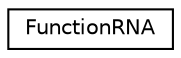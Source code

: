 digraph G
{
  edge [fontname="Helvetica",fontsize="10",labelfontname="Helvetica",labelfontsize="10"];
  node [fontname="Helvetica",fontsize="10",shape=record];
  rankdir=LR;
  Node1 [label="FunctionRNA",height=0.2,width=0.4,color="black", fillcolor="white", style="filled",URL="$dd/de5/structFunctionRNA.html"];
}
